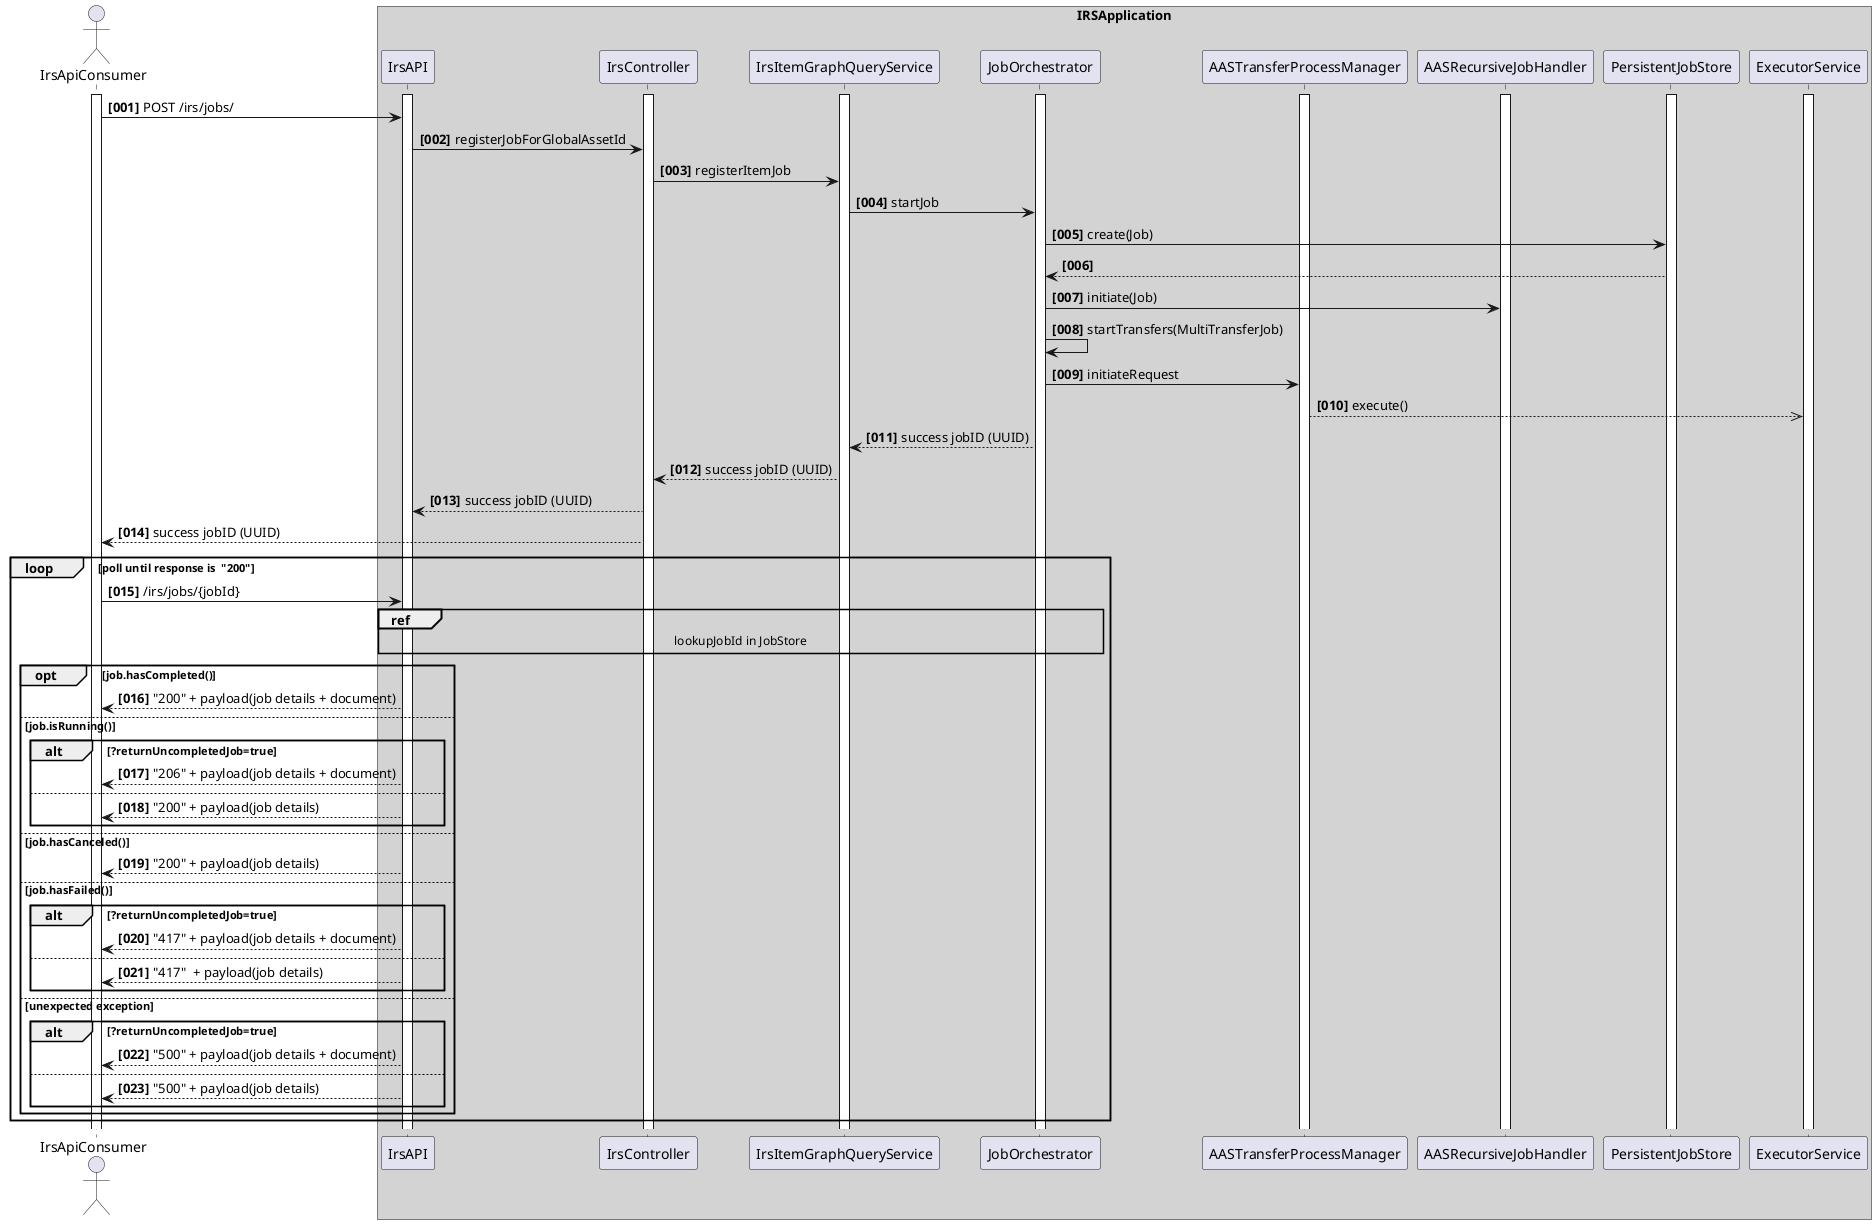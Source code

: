 @startuml
skinparam shadowing false
autonumber "<b>[000]"

actor IrsApiConsumer
activate IrsApiConsumer


box "IRSApplication" #LightGrey
participant IrsAPI
activate IrsAPI
participant IrsController
activate IrsController
participant IrsItemGraphQueryService
activate IrsItemGraphQueryService
participant JobOrchestrator
activate JobOrchestrator
participant AASTransferProcessManager
activate AASTransferProcessManager
activate AASRecursiveJobHandler
participant PersistentJobStore
activate PersistentJobStore
participant ExecutorService
activate ExecutorService

IrsApiConsumer -> IrsAPI : POST /irs/jobs/
IrsAPI -> IrsController :  registerJobForGlobalAssetId
IrsController -> IrsItemGraphQueryService :  registerItemJob
IrsItemGraphQueryService -> JobOrchestrator: startJob
JobOrchestrator -> PersistentJobStore: create(Job)
JobOrchestrator <-- PersistentJobStore:

JobOrchestrator -> AASRecursiveJobHandler: initiate(Job)
JobOrchestrator -> JobOrchestrator: startTransfers(MultiTransferJob)
JobOrchestrator -> AASTransferProcessManager : initiateRequest
AASTransferProcessManager -->> ExecutorService : execute()

IrsItemGraphQueryService <-- JobOrchestrator : success jobID (UUID)
IrsController <-- IrsItemGraphQueryService : success jobID (UUID)
IrsAPI <-- IrsController : success jobID (UUID)
IrsApiConsumer <-- IrsController : success jobID (UUID)

loop poll until response is  "200"
     IrsApiConsumer -> IrsAPI : /irs/jobs/{jobId}

     ref over IrsAPI,  JobOrchestrator
        lookupJobId in JobStore
     end ref
     opt job.hasCompleted()
            IrsApiConsumer <-- IrsAPI : "200" + payload(job details + document)
     else job.isRunning()
           alt ?returnUncompletedJob=true
             IrsApiConsumer <-- IrsAPI : "206" + payload(job details + document)
           else
             IrsApiConsumer <-- IrsAPI : "200" + payload(job details)
            end alt
     else job.hasCanceled()
             IrsApiConsumer <-- IrsAPI : "200" + payload(job details)
     else job.hasFailed()
        alt ?returnUncompletedJob=true
            IrsApiConsumer <-- IrsAPI : "417" + payload(job details + document)
        else
            IrsApiConsumer <-- IrsAPI : "417"  + payload(job details)
        end alt
      else  unexpected exception
        alt ?returnUncompletedJob=true
            IrsApiConsumer <-- IrsAPI : "500" + payload(job details + document)
        else
           IrsApiConsumer <-- IrsAPI : "500" + payload(job details)
           end alt
     end opt

end loop

@enduml